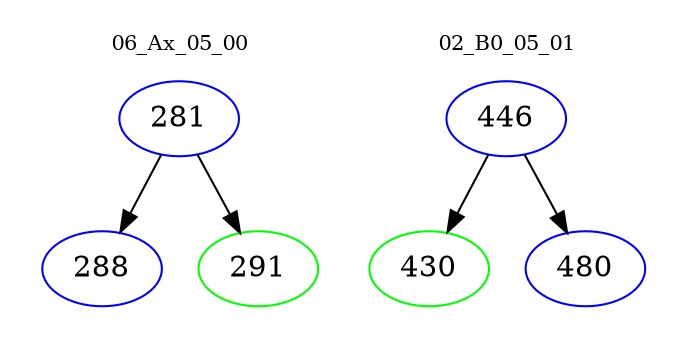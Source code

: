 digraph{
subgraph cluster_0 {
color = white
label = "06_Ax_05_00";
fontsize=10;
T0_281 [label="281", color="blue"]
T0_281 -> T0_288 [color="black"]
T0_288 [label="288", color="blue"]
T0_281 -> T0_291 [color="black"]
T0_291 [label="291", color="green"]
}
subgraph cluster_1 {
color = white
label = "02_B0_05_01";
fontsize=10;
T1_446 [label="446", color="blue"]
T1_446 -> T1_430 [color="black"]
T1_430 [label="430", color="green"]
T1_446 -> T1_480 [color="black"]
T1_480 [label="480", color="blue"]
}
}
